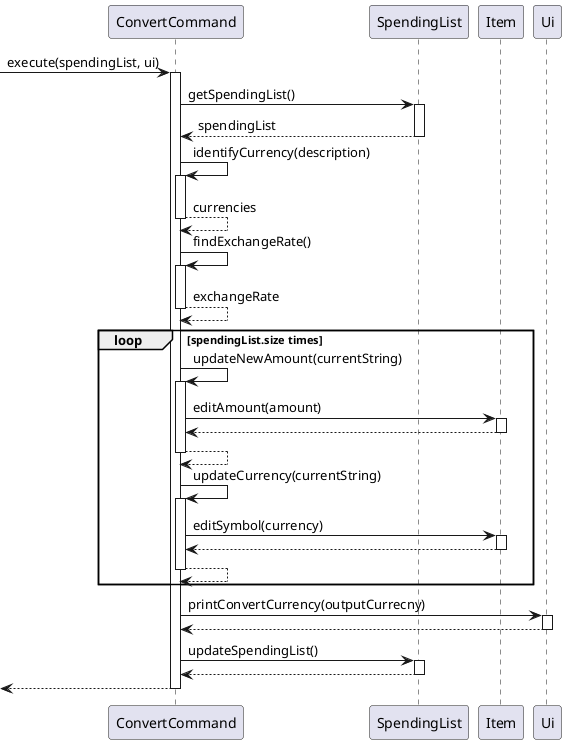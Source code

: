 @startuml
->ConvertCommand:execute(spendingList, ui)
activate ConvertCommand
ConvertCommand->SpendingList:getSpendingList()
activate SpendingList
SpendingList-->ConvertCommand:spendingList
deactivate SpendingList
ConvertCommand->ConvertCommand:identifyCurrency(description)
activate ConvertCommand
ConvertCommand-->ConvertCommand:currencies
deactivate ConvertCommand
ConvertCommand->ConvertCommand:findExchangeRate()
activate ConvertCommand
ConvertCommand-->ConvertCommand:exchangeRate
deactivate ConvertCommand
loop spendingList.size times
ConvertCommand->ConvertCommand:updateNewAmount(currentString)
activate ConvertCommand
ConvertCommand->Item:editAmount(amount)
activate Item
Item-->ConvertCommand:
deactivate Item
ConvertCommand-->ConvertCommand:
deactivate ConvertCommand
ConvertCommand->ConvertCommand:updateCurrency(currentString)
activate ConvertCommand
ConvertCommand->Item:editSymbol(currency)
activate Item
Item-->ConvertCommand:
deactivate Item
ConvertCommand-->ConvertCommand:
deactivate ConvertCommand
end
ConvertCommand->Ui:printConvertCurrency(outputCurrecny)
activate Ui
Ui-->ConvertCommand:
deactivate Ui
ConvertCommand->SpendingList:updateSpendingList()
activate SpendingList
SpendingList-->ConvertCommand:
deactivate SpendingList
<--ConvertCommand
deactivate ConvertCommand
@enduml